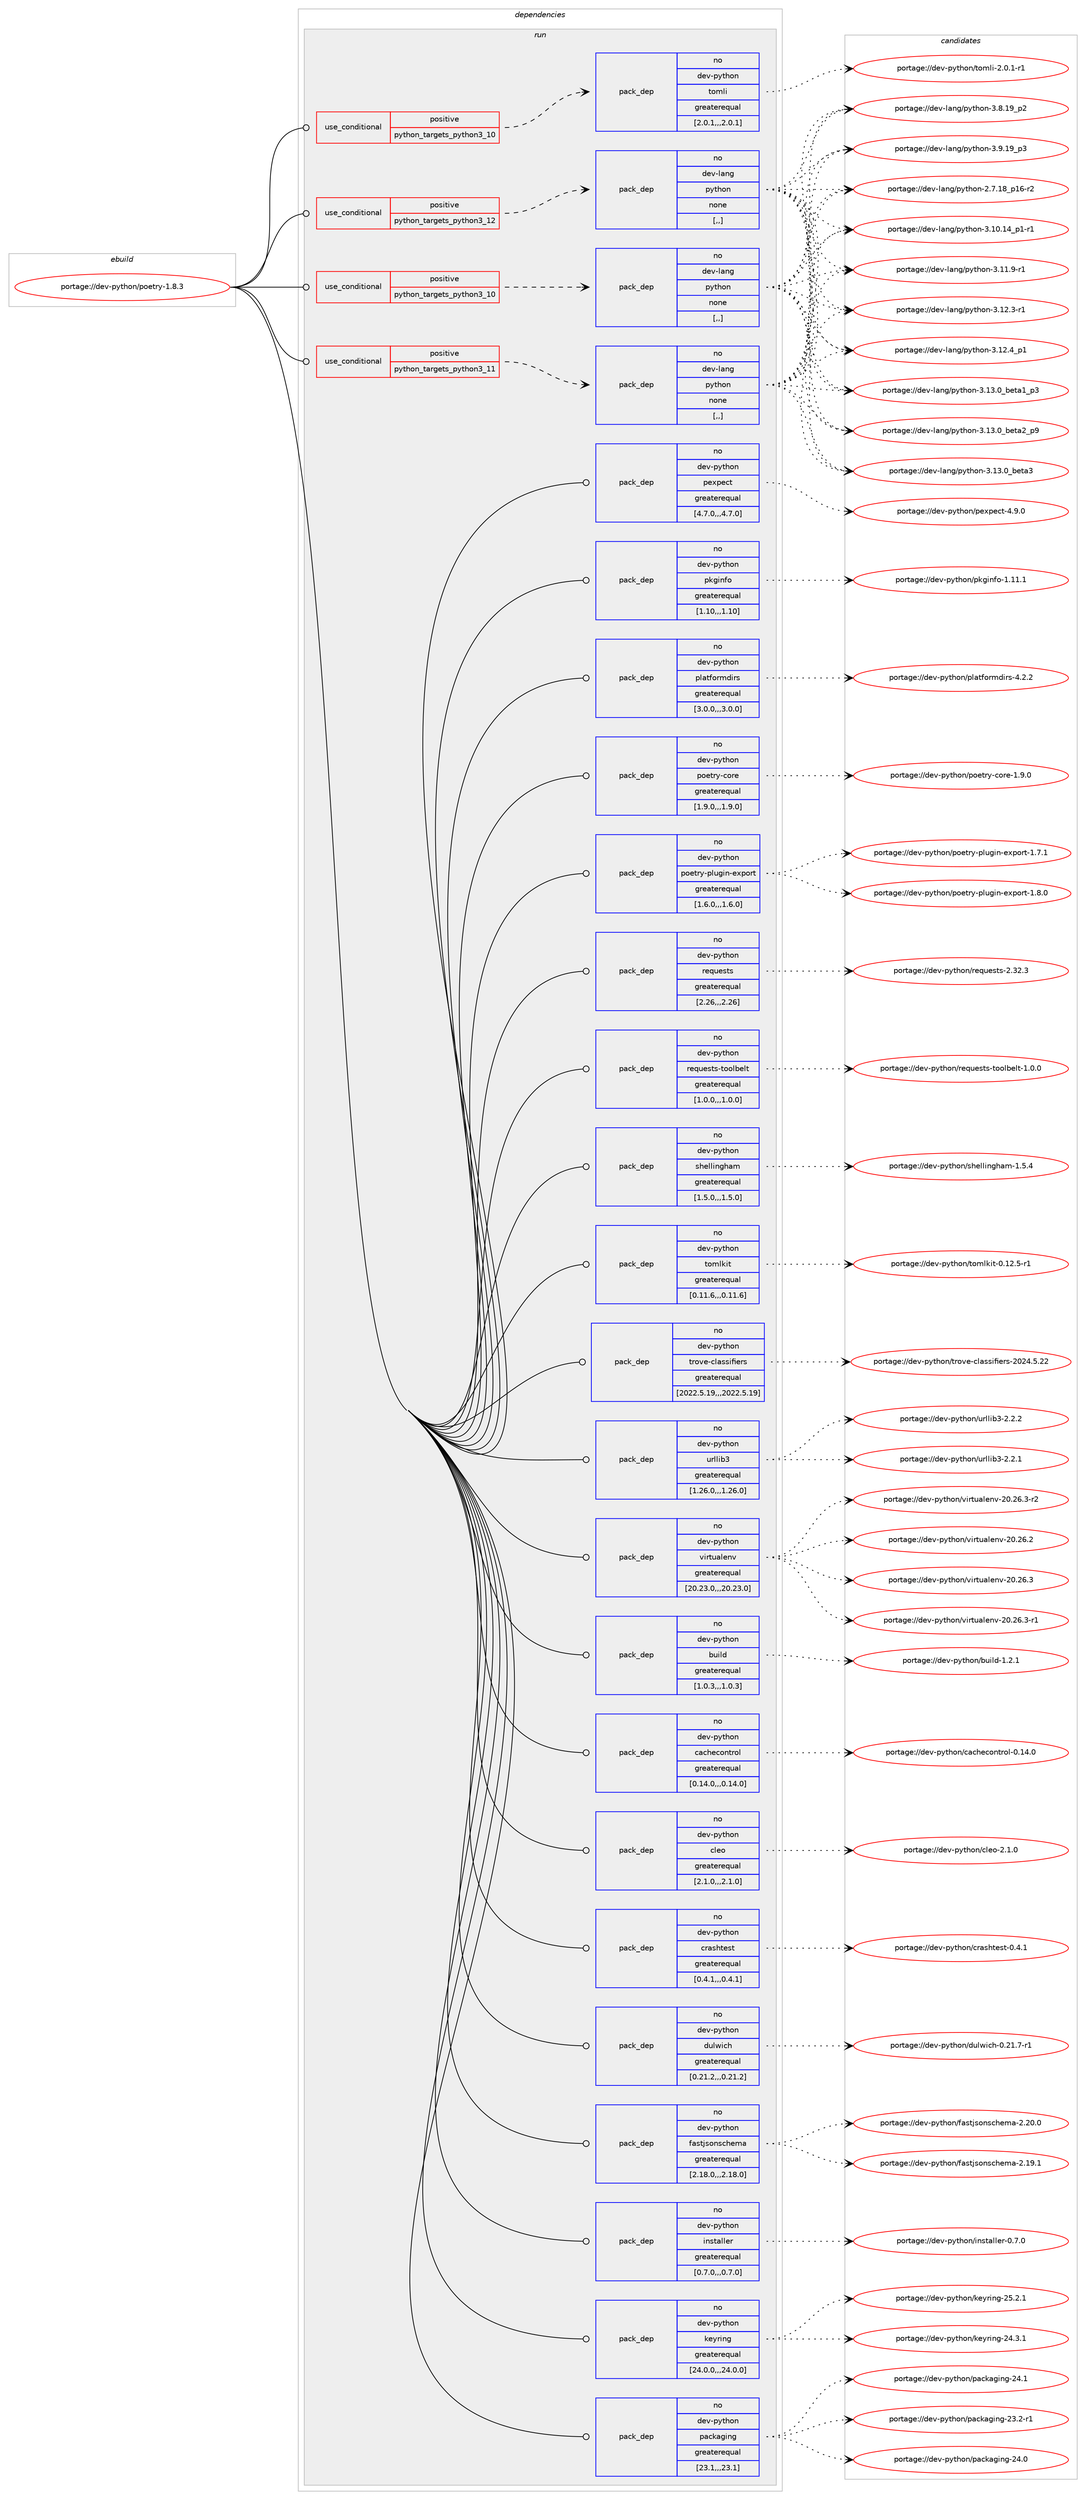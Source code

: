 digraph prolog {

# *************
# Graph options
# *************

newrank=true;
concentrate=true;
compound=true;
graph [rankdir=LR,fontname=Helvetica,fontsize=10,ranksep=1.5];#, ranksep=2.5, nodesep=0.2];
edge  [arrowhead=vee];
node  [fontname=Helvetica,fontsize=10];

# **********
# The ebuild
# **********

subgraph cluster_leftcol {
color=gray;
rank=same;
label=<<i>ebuild</i>>;
id [label="portage://dev-python/poetry-1.8.3", color=red, width=4, href="../dev-python/poetry-1.8.3.svg"];
}

# ****************
# The dependencies
# ****************

subgraph cluster_midcol {
color=gray;
label=<<i>dependencies</i>>;
subgraph cluster_compile {
fillcolor="#eeeeee";
style=filled;
label=<<i>compile</i>>;
}
subgraph cluster_compileandrun {
fillcolor="#eeeeee";
style=filled;
label=<<i>compile and run</i>>;
}
subgraph cluster_run {
fillcolor="#eeeeee";
style=filled;
label=<<i>run</i>>;
subgraph cond35130 {
dependency151184 [label=<<TABLE BORDER="0" CELLBORDER="1" CELLSPACING="0" CELLPADDING="4"><TR><TD ROWSPAN="3" CELLPADDING="10">use_conditional</TD></TR><TR><TD>positive</TD></TR><TR><TD>python_targets_python3_10</TD></TR></TABLE>>, shape=none, color=red];
subgraph pack114837 {
dependency151185 [label=<<TABLE BORDER="0" CELLBORDER="1" CELLSPACING="0" CELLPADDING="4" WIDTH="220"><TR><TD ROWSPAN="6" CELLPADDING="30">pack_dep</TD></TR><TR><TD WIDTH="110">no</TD></TR><TR><TD>dev-lang</TD></TR><TR><TD>python</TD></TR><TR><TD>none</TD></TR><TR><TD>[,,]</TD></TR></TABLE>>, shape=none, color=blue];
}
dependency151184:e -> dependency151185:w [weight=20,style="dashed",arrowhead="vee"];
}
id:e -> dependency151184:w [weight=20,style="solid",arrowhead="odot"];
subgraph cond35131 {
dependency151186 [label=<<TABLE BORDER="0" CELLBORDER="1" CELLSPACING="0" CELLPADDING="4"><TR><TD ROWSPAN="3" CELLPADDING="10">use_conditional</TD></TR><TR><TD>positive</TD></TR><TR><TD>python_targets_python3_10</TD></TR></TABLE>>, shape=none, color=red];
subgraph pack114838 {
dependency151187 [label=<<TABLE BORDER="0" CELLBORDER="1" CELLSPACING="0" CELLPADDING="4" WIDTH="220"><TR><TD ROWSPAN="6" CELLPADDING="30">pack_dep</TD></TR><TR><TD WIDTH="110">no</TD></TR><TR><TD>dev-python</TD></TR><TR><TD>tomli</TD></TR><TR><TD>greaterequal</TD></TR><TR><TD>[2.0.1,,,2.0.1]</TD></TR></TABLE>>, shape=none, color=blue];
}
dependency151186:e -> dependency151187:w [weight=20,style="dashed",arrowhead="vee"];
}
id:e -> dependency151186:w [weight=20,style="solid",arrowhead="odot"];
subgraph cond35132 {
dependency151188 [label=<<TABLE BORDER="0" CELLBORDER="1" CELLSPACING="0" CELLPADDING="4"><TR><TD ROWSPAN="3" CELLPADDING="10">use_conditional</TD></TR><TR><TD>positive</TD></TR><TR><TD>python_targets_python3_11</TD></TR></TABLE>>, shape=none, color=red];
subgraph pack114839 {
dependency151189 [label=<<TABLE BORDER="0" CELLBORDER="1" CELLSPACING="0" CELLPADDING="4" WIDTH="220"><TR><TD ROWSPAN="6" CELLPADDING="30">pack_dep</TD></TR><TR><TD WIDTH="110">no</TD></TR><TR><TD>dev-lang</TD></TR><TR><TD>python</TD></TR><TR><TD>none</TD></TR><TR><TD>[,,]</TD></TR></TABLE>>, shape=none, color=blue];
}
dependency151188:e -> dependency151189:w [weight=20,style="dashed",arrowhead="vee"];
}
id:e -> dependency151188:w [weight=20,style="solid",arrowhead="odot"];
subgraph cond35133 {
dependency151190 [label=<<TABLE BORDER="0" CELLBORDER="1" CELLSPACING="0" CELLPADDING="4"><TR><TD ROWSPAN="3" CELLPADDING="10">use_conditional</TD></TR><TR><TD>positive</TD></TR><TR><TD>python_targets_python3_12</TD></TR></TABLE>>, shape=none, color=red];
subgraph pack114840 {
dependency151191 [label=<<TABLE BORDER="0" CELLBORDER="1" CELLSPACING="0" CELLPADDING="4" WIDTH="220"><TR><TD ROWSPAN="6" CELLPADDING="30">pack_dep</TD></TR><TR><TD WIDTH="110">no</TD></TR><TR><TD>dev-lang</TD></TR><TR><TD>python</TD></TR><TR><TD>none</TD></TR><TR><TD>[,,]</TD></TR></TABLE>>, shape=none, color=blue];
}
dependency151190:e -> dependency151191:w [weight=20,style="dashed",arrowhead="vee"];
}
id:e -> dependency151190:w [weight=20,style="solid",arrowhead="odot"];
subgraph pack114841 {
dependency151192 [label=<<TABLE BORDER="0" CELLBORDER="1" CELLSPACING="0" CELLPADDING="4" WIDTH="220"><TR><TD ROWSPAN="6" CELLPADDING="30">pack_dep</TD></TR><TR><TD WIDTH="110">no</TD></TR><TR><TD>dev-python</TD></TR><TR><TD>build</TD></TR><TR><TD>greaterequal</TD></TR><TR><TD>[1.0.3,,,1.0.3]</TD></TR></TABLE>>, shape=none, color=blue];
}
id:e -> dependency151192:w [weight=20,style="solid",arrowhead="odot"];
subgraph pack114842 {
dependency151193 [label=<<TABLE BORDER="0" CELLBORDER="1" CELLSPACING="0" CELLPADDING="4" WIDTH="220"><TR><TD ROWSPAN="6" CELLPADDING="30">pack_dep</TD></TR><TR><TD WIDTH="110">no</TD></TR><TR><TD>dev-python</TD></TR><TR><TD>cachecontrol</TD></TR><TR><TD>greaterequal</TD></TR><TR><TD>[0.14.0,,,0.14.0]</TD></TR></TABLE>>, shape=none, color=blue];
}
id:e -> dependency151193:w [weight=20,style="solid",arrowhead="odot"];
subgraph pack114843 {
dependency151194 [label=<<TABLE BORDER="0" CELLBORDER="1" CELLSPACING="0" CELLPADDING="4" WIDTH="220"><TR><TD ROWSPAN="6" CELLPADDING="30">pack_dep</TD></TR><TR><TD WIDTH="110">no</TD></TR><TR><TD>dev-python</TD></TR><TR><TD>cleo</TD></TR><TR><TD>greaterequal</TD></TR><TR><TD>[2.1.0,,,2.1.0]</TD></TR></TABLE>>, shape=none, color=blue];
}
id:e -> dependency151194:w [weight=20,style="solid",arrowhead="odot"];
subgraph pack114844 {
dependency151195 [label=<<TABLE BORDER="0" CELLBORDER="1" CELLSPACING="0" CELLPADDING="4" WIDTH="220"><TR><TD ROWSPAN="6" CELLPADDING="30">pack_dep</TD></TR><TR><TD WIDTH="110">no</TD></TR><TR><TD>dev-python</TD></TR><TR><TD>crashtest</TD></TR><TR><TD>greaterequal</TD></TR><TR><TD>[0.4.1,,,0.4.1]</TD></TR></TABLE>>, shape=none, color=blue];
}
id:e -> dependency151195:w [weight=20,style="solid",arrowhead="odot"];
subgraph pack114845 {
dependency151196 [label=<<TABLE BORDER="0" CELLBORDER="1" CELLSPACING="0" CELLPADDING="4" WIDTH="220"><TR><TD ROWSPAN="6" CELLPADDING="30">pack_dep</TD></TR><TR><TD WIDTH="110">no</TD></TR><TR><TD>dev-python</TD></TR><TR><TD>dulwich</TD></TR><TR><TD>greaterequal</TD></TR><TR><TD>[0.21.2,,,0.21.2]</TD></TR></TABLE>>, shape=none, color=blue];
}
id:e -> dependency151196:w [weight=20,style="solid",arrowhead="odot"];
subgraph pack114846 {
dependency151197 [label=<<TABLE BORDER="0" CELLBORDER="1" CELLSPACING="0" CELLPADDING="4" WIDTH="220"><TR><TD ROWSPAN="6" CELLPADDING="30">pack_dep</TD></TR><TR><TD WIDTH="110">no</TD></TR><TR><TD>dev-python</TD></TR><TR><TD>fastjsonschema</TD></TR><TR><TD>greaterequal</TD></TR><TR><TD>[2.18.0,,,2.18.0]</TD></TR></TABLE>>, shape=none, color=blue];
}
id:e -> dependency151197:w [weight=20,style="solid",arrowhead="odot"];
subgraph pack114847 {
dependency151198 [label=<<TABLE BORDER="0" CELLBORDER="1" CELLSPACING="0" CELLPADDING="4" WIDTH="220"><TR><TD ROWSPAN="6" CELLPADDING="30">pack_dep</TD></TR><TR><TD WIDTH="110">no</TD></TR><TR><TD>dev-python</TD></TR><TR><TD>installer</TD></TR><TR><TD>greaterequal</TD></TR><TR><TD>[0.7.0,,,0.7.0]</TD></TR></TABLE>>, shape=none, color=blue];
}
id:e -> dependency151198:w [weight=20,style="solid",arrowhead="odot"];
subgraph pack114848 {
dependency151199 [label=<<TABLE BORDER="0" CELLBORDER="1" CELLSPACING="0" CELLPADDING="4" WIDTH="220"><TR><TD ROWSPAN="6" CELLPADDING="30">pack_dep</TD></TR><TR><TD WIDTH="110">no</TD></TR><TR><TD>dev-python</TD></TR><TR><TD>keyring</TD></TR><TR><TD>greaterequal</TD></TR><TR><TD>[24.0.0,,,24.0.0]</TD></TR></TABLE>>, shape=none, color=blue];
}
id:e -> dependency151199:w [weight=20,style="solid",arrowhead="odot"];
subgraph pack114849 {
dependency151200 [label=<<TABLE BORDER="0" CELLBORDER="1" CELLSPACING="0" CELLPADDING="4" WIDTH="220"><TR><TD ROWSPAN="6" CELLPADDING="30">pack_dep</TD></TR><TR><TD WIDTH="110">no</TD></TR><TR><TD>dev-python</TD></TR><TR><TD>packaging</TD></TR><TR><TD>greaterequal</TD></TR><TR><TD>[23.1,,,23.1]</TD></TR></TABLE>>, shape=none, color=blue];
}
id:e -> dependency151200:w [weight=20,style="solid",arrowhead="odot"];
subgraph pack114850 {
dependency151201 [label=<<TABLE BORDER="0" CELLBORDER="1" CELLSPACING="0" CELLPADDING="4" WIDTH="220"><TR><TD ROWSPAN="6" CELLPADDING="30">pack_dep</TD></TR><TR><TD WIDTH="110">no</TD></TR><TR><TD>dev-python</TD></TR><TR><TD>pexpect</TD></TR><TR><TD>greaterequal</TD></TR><TR><TD>[4.7.0,,,4.7.0]</TD></TR></TABLE>>, shape=none, color=blue];
}
id:e -> dependency151201:w [weight=20,style="solid",arrowhead="odot"];
subgraph pack114851 {
dependency151202 [label=<<TABLE BORDER="0" CELLBORDER="1" CELLSPACING="0" CELLPADDING="4" WIDTH="220"><TR><TD ROWSPAN="6" CELLPADDING="30">pack_dep</TD></TR><TR><TD WIDTH="110">no</TD></TR><TR><TD>dev-python</TD></TR><TR><TD>pkginfo</TD></TR><TR><TD>greaterequal</TD></TR><TR><TD>[1.10,,,1.10]</TD></TR></TABLE>>, shape=none, color=blue];
}
id:e -> dependency151202:w [weight=20,style="solid",arrowhead="odot"];
subgraph pack114852 {
dependency151203 [label=<<TABLE BORDER="0" CELLBORDER="1" CELLSPACING="0" CELLPADDING="4" WIDTH="220"><TR><TD ROWSPAN="6" CELLPADDING="30">pack_dep</TD></TR><TR><TD WIDTH="110">no</TD></TR><TR><TD>dev-python</TD></TR><TR><TD>platformdirs</TD></TR><TR><TD>greaterequal</TD></TR><TR><TD>[3.0.0,,,3.0.0]</TD></TR></TABLE>>, shape=none, color=blue];
}
id:e -> dependency151203:w [weight=20,style="solid",arrowhead="odot"];
subgraph pack114853 {
dependency151204 [label=<<TABLE BORDER="0" CELLBORDER="1" CELLSPACING="0" CELLPADDING="4" WIDTH="220"><TR><TD ROWSPAN="6" CELLPADDING="30">pack_dep</TD></TR><TR><TD WIDTH="110">no</TD></TR><TR><TD>dev-python</TD></TR><TR><TD>poetry-core</TD></TR><TR><TD>greaterequal</TD></TR><TR><TD>[1.9.0,,,1.9.0]</TD></TR></TABLE>>, shape=none, color=blue];
}
id:e -> dependency151204:w [weight=20,style="solid",arrowhead="odot"];
subgraph pack114854 {
dependency151205 [label=<<TABLE BORDER="0" CELLBORDER="1" CELLSPACING="0" CELLPADDING="4" WIDTH="220"><TR><TD ROWSPAN="6" CELLPADDING="30">pack_dep</TD></TR><TR><TD WIDTH="110">no</TD></TR><TR><TD>dev-python</TD></TR><TR><TD>poetry-plugin-export</TD></TR><TR><TD>greaterequal</TD></TR><TR><TD>[1.6.0,,,1.6.0]</TD></TR></TABLE>>, shape=none, color=blue];
}
id:e -> dependency151205:w [weight=20,style="solid",arrowhead="odot"];
subgraph pack114855 {
dependency151206 [label=<<TABLE BORDER="0" CELLBORDER="1" CELLSPACING="0" CELLPADDING="4" WIDTH="220"><TR><TD ROWSPAN="6" CELLPADDING="30">pack_dep</TD></TR><TR><TD WIDTH="110">no</TD></TR><TR><TD>dev-python</TD></TR><TR><TD>requests</TD></TR><TR><TD>greaterequal</TD></TR><TR><TD>[2.26,,,2.26]</TD></TR></TABLE>>, shape=none, color=blue];
}
id:e -> dependency151206:w [weight=20,style="solid",arrowhead="odot"];
subgraph pack114856 {
dependency151207 [label=<<TABLE BORDER="0" CELLBORDER="1" CELLSPACING="0" CELLPADDING="4" WIDTH="220"><TR><TD ROWSPAN="6" CELLPADDING="30">pack_dep</TD></TR><TR><TD WIDTH="110">no</TD></TR><TR><TD>dev-python</TD></TR><TR><TD>requests-toolbelt</TD></TR><TR><TD>greaterequal</TD></TR><TR><TD>[1.0.0,,,1.0.0]</TD></TR></TABLE>>, shape=none, color=blue];
}
id:e -> dependency151207:w [weight=20,style="solid",arrowhead="odot"];
subgraph pack114857 {
dependency151208 [label=<<TABLE BORDER="0" CELLBORDER="1" CELLSPACING="0" CELLPADDING="4" WIDTH="220"><TR><TD ROWSPAN="6" CELLPADDING="30">pack_dep</TD></TR><TR><TD WIDTH="110">no</TD></TR><TR><TD>dev-python</TD></TR><TR><TD>shellingham</TD></TR><TR><TD>greaterequal</TD></TR><TR><TD>[1.5.0,,,1.5.0]</TD></TR></TABLE>>, shape=none, color=blue];
}
id:e -> dependency151208:w [weight=20,style="solid",arrowhead="odot"];
subgraph pack114858 {
dependency151209 [label=<<TABLE BORDER="0" CELLBORDER="1" CELLSPACING="0" CELLPADDING="4" WIDTH="220"><TR><TD ROWSPAN="6" CELLPADDING="30">pack_dep</TD></TR><TR><TD WIDTH="110">no</TD></TR><TR><TD>dev-python</TD></TR><TR><TD>tomlkit</TD></TR><TR><TD>greaterequal</TD></TR><TR><TD>[0.11.6,,,0.11.6]</TD></TR></TABLE>>, shape=none, color=blue];
}
id:e -> dependency151209:w [weight=20,style="solid",arrowhead="odot"];
subgraph pack114859 {
dependency151210 [label=<<TABLE BORDER="0" CELLBORDER="1" CELLSPACING="0" CELLPADDING="4" WIDTH="220"><TR><TD ROWSPAN="6" CELLPADDING="30">pack_dep</TD></TR><TR><TD WIDTH="110">no</TD></TR><TR><TD>dev-python</TD></TR><TR><TD>trove-classifiers</TD></TR><TR><TD>greaterequal</TD></TR><TR><TD>[2022.5.19,,,2022.5.19]</TD></TR></TABLE>>, shape=none, color=blue];
}
id:e -> dependency151210:w [weight=20,style="solid",arrowhead="odot"];
subgraph pack114860 {
dependency151211 [label=<<TABLE BORDER="0" CELLBORDER="1" CELLSPACING="0" CELLPADDING="4" WIDTH="220"><TR><TD ROWSPAN="6" CELLPADDING="30">pack_dep</TD></TR><TR><TD WIDTH="110">no</TD></TR><TR><TD>dev-python</TD></TR><TR><TD>urllib3</TD></TR><TR><TD>greaterequal</TD></TR><TR><TD>[1.26.0,,,1.26.0]</TD></TR></TABLE>>, shape=none, color=blue];
}
id:e -> dependency151211:w [weight=20,style="solid",arrowhead="odot"];
subgraph pack114861 {
dependency151212 [label=<<TABLE BORDER="0" CELLBORDER="1" CELLSPACING="0" CELLPADDING="4" WIDTH="220"><TR><TD ROWSPAN="6" CELLPADDING="30">pack_dep</TD></TR><TR><TD WIDTH="110">no</TD></TR><TR><TD>dev-python</TD></TR><TR><TD>virtualenv</TD></TR><TR><TD>greaterequal</TD></TR><TR><TD>[20.23.0,,,20.23.0]</TD></TR></TABLE>>, shape=none, color=blue];
}
id:e -> dependency151212:w [weight=20,style="solid",arrowhead="odot"];
}
}

# **************
# The candidates
# **************

subgraph cluster_choices {
rank=same;
color=gray;
label=<<i>candidates</i>>;

subgraph choice114837 {
color=black;
nodesep=1;
choice100101118451089711010347112121116104111110455046554649569511249544511450 [label="portage://dev-lang/python-2.7.18_p16-r2", color=red, width=4,href="../dev-lang/python-2.7.18_p16-r2.svg"];
choice100101118451089711010347112121116104111110455146494846495295112494511449 [label="portage://dev-lang/python-3.10.14_p1-r1", color=red, width=4,href="../dev-lang/python-3.10.14_p1-r1.svg"];
choice100101118451089711010347112121116104111110455146494946574511449 [label="portage://dev-lang/python-3.11.9-r1", color=red, width=4,href="../dev-lang/python-3.11.9-r1.svg"];
choice100101118451089711010347112121116104111110455146495046514511449 [label="portage://dev-lang/python-3.12.3-r1", color=red, width=4,href="../dev-lang/python-3.12.3-r1.svg"];
choice100101118451089711010347112121116104111110455146495046529511249 [label="portage://dev-lang/python-3.12.4_p1", color=red, width=4,href="../dev-lang/python-3.12.4_p1.svg"];
choice10010111845108971101034711212111610411111045514649514648959810111697499511251 [label="portage://dev-lang/python-3.13.0_beta1_p3", color=red, width=4,href="../dev-lang/python-3.13.0_beta1_p3.svg"];
choice10010111845108971101034711212111610411111045514649514648959810111697509511257 [label="portage://dev-lang/python-3.13.0_beta2_p9", color=red, width=4,href="../dev-lang/python-3.13.0_beta2_p9.svg"];
choice1001011184510897110103471121211161041111104551464951464895981011169751 [label="portage://dev-lang/python-3.13.0_beta3", color=red, width=4,href="../dev-lang/python-3.13.0_beta3.svg"];
choice100101118451089711010347112121116104111110455146564649579511250 [label="portage://dev-lang/python-3.8.19_p2", color=red, width=4,href="../dev-lang/python-3.8.19_p2.svg"];
choice100101118451089711010347112121116104111110455146574649579511251 [label="portage://dev-lang/python-3.9.19_p3", color=red, width=4,href="../dev-lang/python-3.9.19_p3.svg"];
dependency151185:e -> choice100101118451089711010347112121116104111110455046554649569511249544511450:w [style=dotted,weight="100"];
dependency151185:e -> choice100101118451089711010347112121116104111110455146494846495295112494511449:w [style=dotted,weight="100"];
dependency151185:e -> choice100101118451089711010347112121116104111110455146494946574511449:w [style=dotted,weight="100"];
dependency151185:e -> choice100101118451089711010347112121116104111110455146495046514511449:w [style=dotted,weight="100"];
dependency151185:e -> choice100101118451089711010347112121116104111110455146495046529511249:w [style=dotted,weight="100"];
dependency151185:e -> choice10010111845108971101034711212111610411111045514649514648959810111697499511251:w [style=dotted,weight="100"];
dependency151185:e -> choice10010111845108971101034711212111610411111045514649514648959810111697509511257:w [style=dotted,weight="100"];
dependency151185:e -> choice1001011184510897110103471121211161041111104551464951464895981011169751:w [style=dotted,weight="100"];
dependency151185:e -> choice100101118451089711010347112121116104111110455146564649579511250:w [style=dotted,weight="100"];
dependency151185:e -> choice100101118451089711010347112121116104111110455146574649579511251:w [style=dotted,weight="100"];
}
subgraph choice114838 {
color=black;
nodesep=1;
choice10010111845112121116104111110471161111091081054550464846494511449 [label="portage://dev-python/tomli-2.0.1-r1", color=red, width=4,href="../dev-python/tomli-2.0.1-r1.svg"];
dependency151187:e -> choice10010111845112121116104111110471161111091081054550464846494511449:w [style=dotted,weight="100"];
}
subgraph choice114839 {
color=black;
nodesep=1;
choice100101118451089711010347112121116104111110455046554649569511249544511450 [label="portage://dev-lang/python-2.7.18_p16-r2", color=red, width=4,href="../dev-lang/python-2.7.18_p16-r2.svg"];
choice100101118451089711010347112121116104111110455146494846495295112494511449 [label="portage://dev-lang/python-3.10.14_p1-r1", color=red, width=4,href="../dev-lang/python-3.10.14_p1-r1.svg"];
choice100101118451089711010347112121116104111110455146494946574511449 [label="portage://dev-lang/python-3.11.9-r1", color=red, width=4,href="../dev-lang/python-3.11.9-r1.svg"];
choice100101118451089711010347112121116104111110455146495046514511449 [label="portage://dev-lang/python-3.12.3-r1", color=red, width=4,href="../dev-lang/python-3.12.3-r1.svg"];
choice100101118451089711010347112121116104111110455146495046529511249 [label="portage://dev-lang/python-3.12.4_p1", color=red, width=4,href="../dev-lang/python-3.12.4_p1.svg"];
choice10010111845108971101034711212111610411111045514649514648959810111697499511251 [label="portage://dev-lang/python-3.13.0_beta1_p3", color=red, width=4,href="../dev-lang/python-3.13.0_beta1_p3.svg"];
choice10010111845108971101034711212111610411111045514649514648959810111697509511257 [label="portage://dev-lang/python-3.13.0_beta2_p9", color=red, width=4,href="../dev-lang/python-3.13.0_beta2_p9.svg"];
choice1001011184510897110103471121211161041111104551464951464895981011169751 [label="portage://dev-lang/python-3.13.0_beta3", color=red, width=4,href="../dev-lang/python-3.13.0_beta3.svg"];
choice100101118451089711010347112121116104111110455146564649579511250 [label="portage://dev-lang/python-3.8.19_p2", color=red, width=4,href="../dev-lang/python-3.8.19_p2.svg"];
choice100101118451089711010347112121116104111110455146574649579511251 [label="portage://dev-lang/python-3.9.19_p3", color=red, width=4,href="../dev-lang/python-3.9.19_p3.svg"];
dependency151189:e -> choice100101118451089711010347112121116104111110455046554649569511249544511450:w [style=dotted,weight="100"];
dependency151189:e -> choice100101118451089711010347112121116104111110455146494846495295112494511449:w [style=dotted,weight="100"];
dependency151189:e -> choice100101118451089711010347112121116104111110455146494946574511449:w [style=dotted,weight="100"];
dependency151189:e -> choice100101118451089711010347112121116104111110455146495046514511449:w [style=dotted,weight="100"];
dependency151189:e -> choice100101118451089711010347112121116104111110455146495046529511249:w [style=dotted,weight="100"];
dependency151189:e -> choice10010111845108971101034711212111610411111045514649514648959810111697499511251:w [style=dotted,weight="100"];
dependency151189:e -> choice10010111845108971101034711212111610411111045514649514648959810111697509511257:w [style=dotted,weight="100"];
dependency151189:e -> choice1001011184510897110103471121211161041111104551464951464895981011169751:w [style=dotted,weight="100"];
dependency151189:e -> choice100101118451089711010347112121116104111110455146564649579511250:w [style=dotted,weight="100"];
dependency151189:e -> choice100101118451089711010347112121116104111110455146574649579511251:w [style=dotted,weight="100"];
}
subgraph choice114840 {
color=black;
nodesep=1;
choice100101118451089711010347112121116104111110455046554649569511249544511450 [label="portage://dev-lang/python-2.7.18_p16-r2", color=red, width=4,href="../dev-lang/python-2.7.18_p16-r2.svg"];
choice100101118451089711010347112121116104111110455146494846495295112494511449 [label="portage://dev-lang/python-3.10.14_p1-r1", color=red, width=4,href="../dev-lang/python-3.10.14_p1-r1.svg"];
choice100101118451089711010347112121116104111110455146494946574511449 [label="portage://dev-lang/python-3.11.9-r1", color=red, width=4,href="../dev-lang/python-3.11.9-r1.svg"];
choice100101118451089711010347112121116104111110455146495046514511449 [label="portage://dev-lang/python-3.12.3-r1", color=red, width=4,href="../dev-lang/python-3.12.3-r1.svg"];
choice100101118451089711010347112121116104111110455146495046529511249 [label="portage://dev-lang/python-3.12.4_p1", color=red, width=4,href="../dev-lang/python-3.12.4_p1.svg"];
choice10010111845108971101034711212111610411111045514649514648959810111697499511251 [label="portage://dev-lang/python-3.13.0_beta1_p3", color=red, width=4,href="../dev-lang/python-3.13.0_beta1_p3.svg"];
choice10010111845108971101034711212111610411111045514649514648959810111697509511257 [label="portage://dev-lang/python-3.13.0_beta2_p9", color=red, width=4,href="../dev-lang/python-3.13.0_beta2_p9.svg"];
choice1001011184510897110103471121211161041111104551464951464895981011169751 [label="portage://dev-lang/python-3.13.0_beta3", color=red, width=4,href="../dev-lang/python-3.13.0_beta3.svg"];
choice100101118451089711010347112121116104111110455146564649579511250 [label="portage://dev-lang/python-3.8.19_p2", color=red, width=4,href="../dev-lang/python-3.8.19_p2.svg"];
choice100101118451089711010347112121116104111110455146574649579511251 [label="portage://dev-lang/python-3.9.19_p3", color=red, width=4,href="../dev-lang/python-3.9.19_p3.svg"];
dependency151191:e -> choice100101118451089711010347112121116104111110455046554649569511249544511450:w [style=dotted,weight="100"];
dependency151191:e -> choice100101118451089711010347112121116104111110455146494846495295112494511449:w [style=dotted,weight="100"];
dependency151191:e -> choice100101118451089711010347112121116104111110455146494946574511449:w [style=dotted,weight="100"];
dependency151191:e -> choice100101118451089711010347112121116104111110455146495046514511449:w [style=dotted,weight="100"];
dependency151191:e -> choice100101118451089711010347112121116104111110455146495046529511249:w [style=dotted,weight="100"];
dependency151191:e -> choice10010111845108971101034711212111610411111045514649514648959810111697499511251:w [style=dotted,weight="100"];
dependency151191:e -> choice10010111845108971101034711212111610411111045514649514648959810111697509511257:w [style=dotted,weight="100"];
dependency151191:e -> choice1001011184510897110103471121211161041111104551464951464895981011169751:w [style=dotted,weight="100"];
dependency151191:e -> choice100101118451089711010347112121116104111110455146564649579511250:w [style=dotted,weight="100"];
dependency151191:e -> choice100101118451089711010347112121116104111110455146574649579511251:w [style=dotted,weight="100"];
}
subgraph choice114841 {
color=black;
nodesep=1;
choice100101118451121211161041111104798117105108100454946504649 [label="portage://dev-python/build-1.2.1", color=red, width=4,href="../dev-python/build-1.2.1.svg"];
dependency151192:e -> choice100101118451121211161041111104798117105108100454946504649:w [style=dotted,weight="100"];
}
subgraph choice114842 {
color=black;
nodesep=1;
choice10010111845112121116104111110479997991041019911111011611411110845484649524648 [label="portage://dev-python/cachecontrol-0.14.0", color=red, width=4,href="../dev-python/cachecontrol-0.14.0.svg"];
dependency151193:e -> choice10010111845112121116104111110479997991041019911111011611411110845484649524648:w [style=dotted,weight="100"];
}
subgraph choice114843 {
color=black;
nodesep=1;
choice100101118451121211161041111104799108101111455046494648 [label="portage://dev-python/cleo-2.1.0", color=red, width=4,href="../dev-python/cleo-2.1.0.svg"];
dependency151194:e -> choice100101118451121211161041111104799108101111455046494648:w [style=dotted,weight="100"];
}
subgraph choice114844 {
color=black;
nodesep=1;
choice10010111845112121116104111110479911497115104116101115116454846524649 [label="portage://dev-python/crashtest-0.4.1", color=red, width=4,href="../dev-python/crashtest-0.4.1.svg"];
dependency151195:e -> choice10010111845112121116104111110479911497115104116101115116454846524649:w [style=dotted,weight="100"];
}
subgraph choice114845 {
color=black;
nodesep=1;
choice100101118451121211161041111104710011710811910599104454846504946554511449 [label="portage://dev-python/dulwich-0.21.7-r1", color=red, width=4,href="../dev-python/dulwich-0.21.7-r1.svg"];
dependency151196:e -> choice100101118451121211161041111104710011710811910599104454846504946554511449:w [style=dotted,weight="100"];
}
subgraph choice114846 {
color=black;
nodesep=1;
choice100101118451121211161041111104710297115116106115111110115991041011099745504649574649 [label="portage://dev-python/fastjsonschema-2.19.1", color=red, width=4,href="../dev-python/fastjsonschema-2.19.1.svg"];
choice100101118451121211161041111104710297115116106115111110115991041011099745504650484648 [label="portage://dev-python/fastjsonschema-2.20.0", color=red, width=4,href="../dev-python/fastjsonschema-2.20.0.svg"];
dependency151197:e -> choice100101118451121211161041111104710297115116106115111110115991041011099745504649574649:w [style=dotted,weight="100"];
dependency151197:e -> choice100101118451121211161041111104710297115116106115111110115991041011099745504650484648:w [style=dotted,weight="100"];
}
subgraph choice114847 {
color=black;
nodesep=1;
choice100101118451121211161041111104710511011511697108108101114454846554648 [label="portage://dev-python/installer-0.7.0", color=red, width=4,href="../dev-python/installer-0.7.0.svg"];
dependency151198:e -> choice100101118451121211161041111104710511011511697108108101114454846554648:w [style=dotted,weight="100"];
}
subgraph choice114848 {
color=black;
nodesep=1;
choice100101118451121211161041111104710710112111410511010345505246514649 [label="portage://dev-python/keyring-24.3.1", color=red, width=4,href="../dev-python/keyring-24.3.1.svg"];
choice100101118451121211161041111104710710112111410511010345505346504649 [label="portage://dev-python/keyring-25.2.1", color=red, width=4,href="../dev-python/keyring-25.2.1.svg"];
dependency151199:e -> choice100101118451121211161041111104710710112111410511010345505246514649:w [style=dotted,weight="100"];
dependency151199:e -> choice100101118451121211161041111104710710112111410511010345505346504649:w [style=dotted,weight="100"];
}
subgraph choice114849 {
color=black;
nodesep=1;
choice100101118451121211161041111104711297991079710310511010345505146504511449 [label="portage://dev-python/packaging-23.2-r1", color=red, width=4,href="../dev-python/packaging-23.2-r1.svg"];
choice10010111845112121116104111110471129799107971031051101034550524648 [label="portage://dev-python/packaging-24.0", color=red, width=4,href="../dev-python/packaging-24.0.svg"];
choice10010111845112121116104111110471129799107971031051101034550524649 [label="portage://dev-python/packaging-24.1", color=red, width=4,href="../dev-python/packaging-24.1.svg"];
dependency151200:e -> choice100101118451121211161041111104711297991079710310511010345505146504511449:w [style=dotted,weight="100"];
dependency151200:e -> choice10010111845112121116104111110471129799107971031051101034550524648:w [style=dotted,weight="100"];
dependency151200:e -> choice10010111845112121116104111110471129799107971031051101034550524649:w [style=dotted,weight="100"];
}
subgraph choice114850 {
color=black;
nodesep=1;
choice100101118451121211161041111104711210112011210199116455246574648 [label="portage://dev-python/pexpect-4.9.0", color=red, width=4,href="../dev-python/pexpect-4.9.0.svg"];
dependency151201:e -> choice100101118451121211161041111104711210112011210199116455246574648:w [style=dotted,weight="100"];
}
subgraph choice114851 {
color=black;
nodesep=1;
choice100101118451121211161041111104711210710310511010211145494649494649 [label="portage://dev-python/pkginfo-1.11.1", color=red, width=4,href="../dev-python/pkginfo-1.11.1.svg"];
dependency151202:e -> choice100101118451121211161041111104711210710310511010211145494649494649:w [style=dotted,weight="100"];
}
subgraph choice114852 {
color=black;
nodesep=1;
choice100101118451121211161041111104711210897116102111114109100105114115455246504650 [label="portage://dev-python/platformdirs-4.2.2", color=red, width=4,href="../dev-python/platformdirs-4.2.2.svg"];
dependency151203:e -> choice100101118451121211161041111104711210897116102111114109100105114115455246504650:w [style=dotted,weight="100"];
}
subgraph choice114853 {
color=black;
nodesep=1;
choice10010111845112121116104111110471121111011161141214599111114101454946574648 [label="portage://dev-python/poetry-core-1.9.0", color=red, width=4,href="../dev-python/poetry-core-1.9.0.svg"];
dependency151204:e -> choice10010111845112121116104111110471121111011161141214599111114101454946574648:w [style=dotted,weight="100"];
}
subgraph choice114854 {
color=black;
nodesep=1;
choice10010111845112121116104111110471121111011161141214511210811710310511045101120112111114116454946554649 [label="portage://dev-python/poetry-plugin-export-1.7.1", color=red, width=4,href="../dev-python/poetry-plugin-export-1.7.1.svg"];
choice10010111845112121116104111110471121111011161141214511210811710310511045101120112111114116454946564648 [label="portage://dev-python/poetry-plugin-export-1.8.0", color=red, width=4,href="../dev-python/poetry-plugin-export-1.8.0.svg"];
dependency151205:e -> choice10010111845112121116104111110471121111011161141214511210811710310511045101120112111114116454946554649:w [style=dotted,weight="100"];
dependency151205:e -> choice10010111845112121116104111110471121111011161141214511210811710310511045101120112111114116454946564648:w [style=dotted,weight="100"];
}
subgraph choice114855 {
color=black;
nodesep=1;
choice100101118451121211161041111104711410111311710111511611545504651504651 [label="portage://dev-python/requests-2.32.3", color=red, width=4,href="../dev-python/requests-2.32.3.svg"];
dependency151206:e -> choice100101118451121211161041111104711410111311710111511611545504651504651:w [style=dotted,weight="100"];
}
subgraph choice114856 {
color=black;
nodesep=1;
choice10010111845112121116104111110471141011131171011151161154511611111110898101108116454946484648 [label="portage://dev-python/requests-toolbelt-1.0.0", color=red, width=4,href="../dev-python/requests-toolbelt-1.0.0.svg"];
dependency151207:e -> choice10010111845112121116104111110471141011131171011151161154511611111110898101108116454946484648:w [style=dotted,weight="100"];
}
subgraph choice114857 {
color=black;
nodesep=1;
choice100101118451121211161041111104711510410110810810511010310497109454946534652 [label="portage://dev-python/shellingham-1.5.4", color=red, width=4,href="../dev-python/shellingham-1.5.4.svg"];
dependency151208:e -> choice100101118451121211161041111104711510410110810810511010310497109454946534652:w [style=dotted,weight="100"];
}
subgraph choice114858 {
color=black;
nodesep=1;
choice1001011184511212111610411111047116111109108107105116454846495046534511449 [label="portage://dev-python/tomlkit-0.12.5-r1", color=red, width=4,href="../dev-python/tomlkit-0.12.5-r1.svg"];
dependency151209:e -> choice1001011184511212111610411111047116111109108107105116454846495046534511449:w [style=dotted,weight="100"];
}
subgraph choice114859 {
color=black;
nodesep=1;
choice100101118451121211161041111104711611411111810145991089711511510510210510111411545504850524653465050 [label="portage://dev-python/trove-classifiers-2024.5.22", color=red, width=4,href="../dev-python/trove-classifiers-2024.5.22.svg"];
dependency151210:e -> choice100101118451121211161041111104711611411111810145991089711511510510210510111411545504850524653465050:w [style=dotted,weight="100"];
}
subgraph choice114860 {
color=black;
nodesep=1;
choice10010111845112121116104111110471171141081081059851455046504649 [label="portage://dev-python/urllib3-2.2.1", color=red, width=4,href="../dev-python/urllib3-2.2.1.svg"];
choice10010111845112121116104111110471171141081081059851455046504650 [label="portage://dev-python/urllib3-2.2.2", color=red, width=4,href="../dev-python/urllib3-2.2.2.svg"];
dependency151211:e -> choice10010111845112121116104111110471171141081081059851455046504649:w [style=dotted,weight="100"];
dependency151211:e -> choice10010111845112121116104111110471171141081081059851455046504650:w [style=dotted,weight="100"];
}
subgraph choice114861 {
color=black;
nodesep=1;
choice1001011184511212111610411111047118105114116117971081011101184550484650544650 [label="portage://dev-python/virtualenv-20.26.2", color=red, width=4,href="../dev-python/virtualenv-20.26.2.svg"];
choice1001011184511212111610411111047118105114116117971081011101184550484650544651 [label="portage://dev-python/virtualenv-20.26.3", color=red, width=4,href="../dev-python/virtualenv-20.26.3.svg"];
choice10010111845112121116104111110471181051141161179710810111011845504846505446514511449 [label="portage://dev-python/virtualenv-20.26.3-r1", color=red, width=4,href="../dev-python/virtualenv-20.26.3-r1.svg"];
choice10010111845112121116104111110471181051141161179710810111011845504846505446514511450 [label="portage://dev-python/virtualenv-20.26.3-r2", color=red, width=4,href="../dev-python/virtualenv-20.26.3-r2.svg"];
dependency151212:e -> choice1001011184511212111610411111047118105114116117971081011101184550484650544650:w [style=dotted,weight="100"];
dependency151212:e -> choice1001011184511212111610411111047118105114116117971081011101184550484650544651:w [style=dotted,weight="100"];
dependency151212:e -> choice10010111845112121116104111110471181051141161179710810111011845504846505446514511449:w [style=dotted,weight="100"];
dependency151212:e -> choice10010111845112121116104111110471181051141161179710810111011845504846505446514511450:w [style=dotted,weight="100"];
}
}

}
